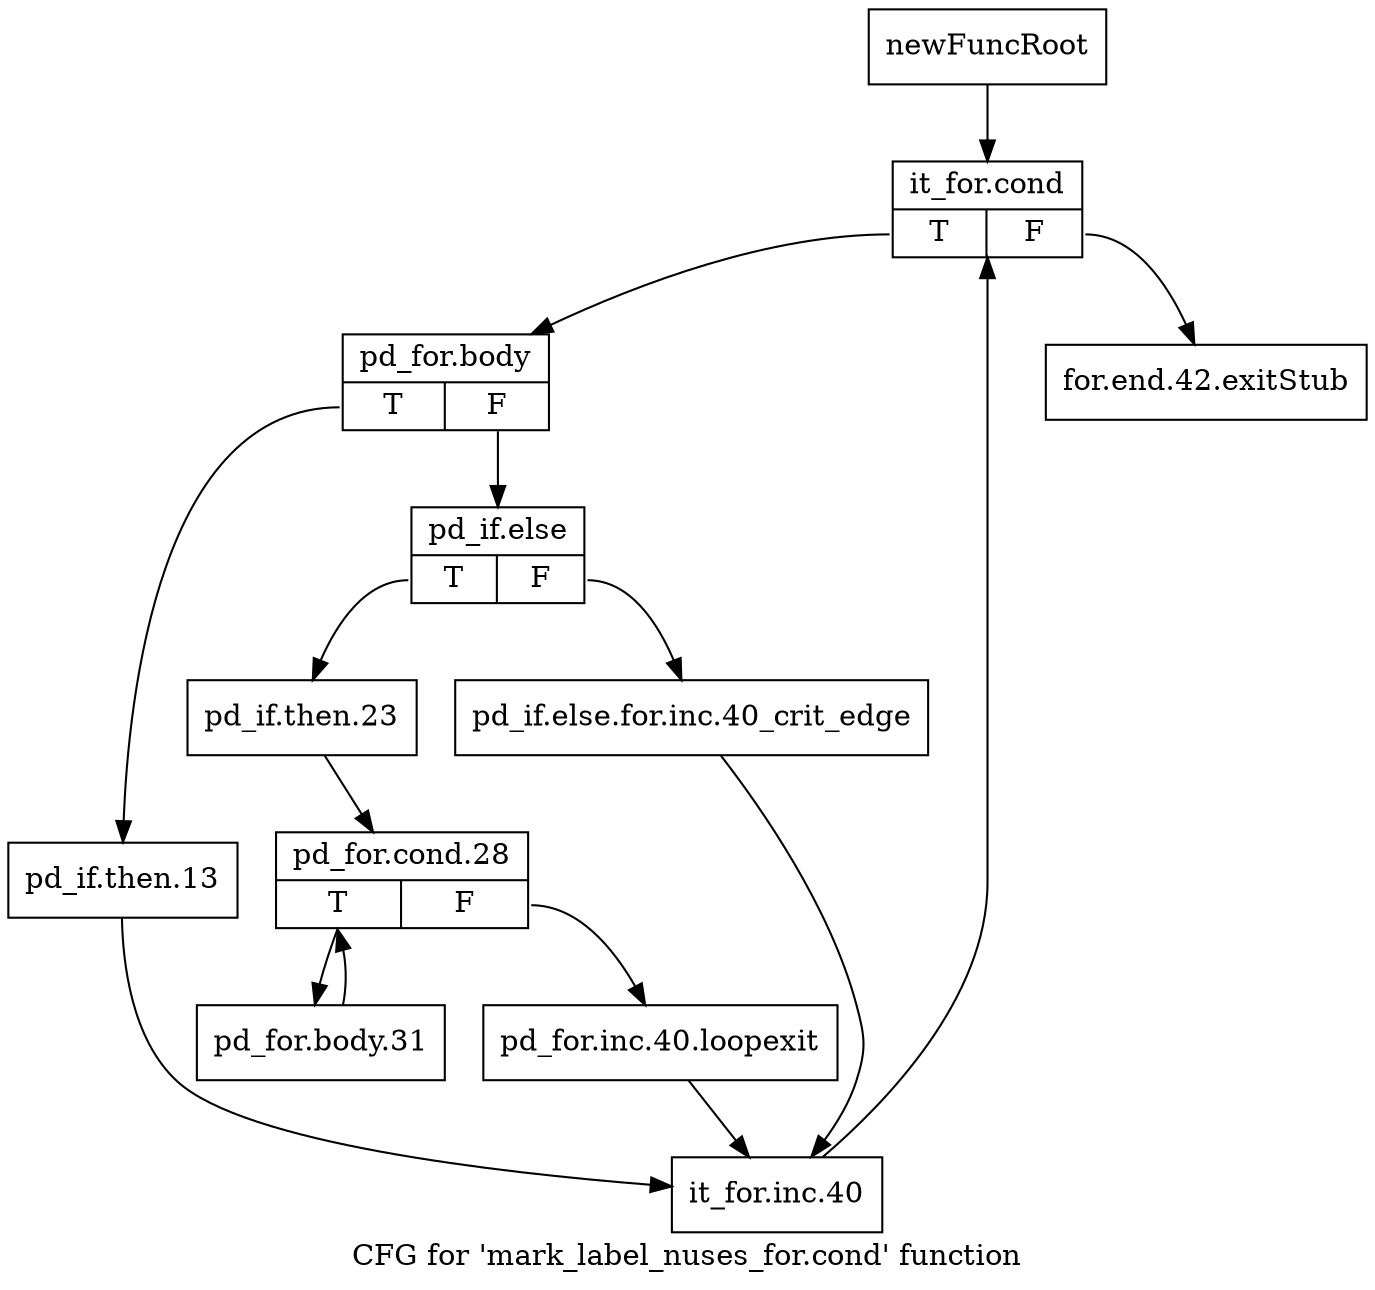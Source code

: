 digraph "CFG for 'mark_label_nuses_for.cond' function" {
	label="CFG for 'mark_label_nuses_for.cond' function";

	Node0xac9ad80 [shape=record,label="{newFuncRoot}"];
	Node0xac9ad80 -> Node0xac9b260;
	Node0xac9b210 [shape=record,label="{for.end.42.exitStub}"];
	Node0xac9b260 [shape=record,label="{it_for.cond|{<s0>T|<s1>F}}"];
	Node0xac9b260:s0 -> Node0xac9b2b0;
	Node0xac9b260:s1 -> Node0xac9b210;
	Node0xac9b2b0 [shape=record,label="{pd_for.body|{<s0>T|<s1>F}}"];
	Node0xac9b2b0:s0 -> Node0xac9b4e0;
	Node0xac9b2b0:s1 -> Node0xac9b300;
	Node0xac9b300 [shape=record,label="{pd_if.else|{<s0>T|<s1>F}}"];
	Node0xac9b300:s0 -> Node0xac9b3a0;
	Node0xac9b300:s1 -> Node0xac9b350;
	Node0xac9b350 [shape=record,label="{pd_if.else.for.inc.40_crit_edge}"];
	Node0xac9b350 -> Node0xac9b530;
	Node0xac9b3a0 [shape=record,label="{pd_if.then.23}"];
	Node0xac9b3a0 -> Node0xac9b3f0;
	Node0xac9b3f0 [shape=record,label="{pd_for.cond.28|{<s0>T|<s1>F}}"];
	Node0xac9b3f0:s0 -> Node0xac9b490;
	Node0xac9b3f0:s1 -> Node0xac9b440;
	Node0xac9b440 [shape=record,label="{pd_for.inc.40.loopexit}"];
	Node0xac9b440 -> Node0xac9b530;
	Node0xac9b490 [shape=record,label="{pd_for.body.31}"];
	Node0xac9b490 -> Node0xac9b3f0;
	Node0xac9b4e0 [shape=record,label="{pd_if.then.13}"];
	Node0xac9b4e0 -> Node0xac9b530;
	Node0xac9b530 [shape=record,label="{it_for.inc.40}"];
	Node0xac9b530 -> Node0xac9b260;
}
